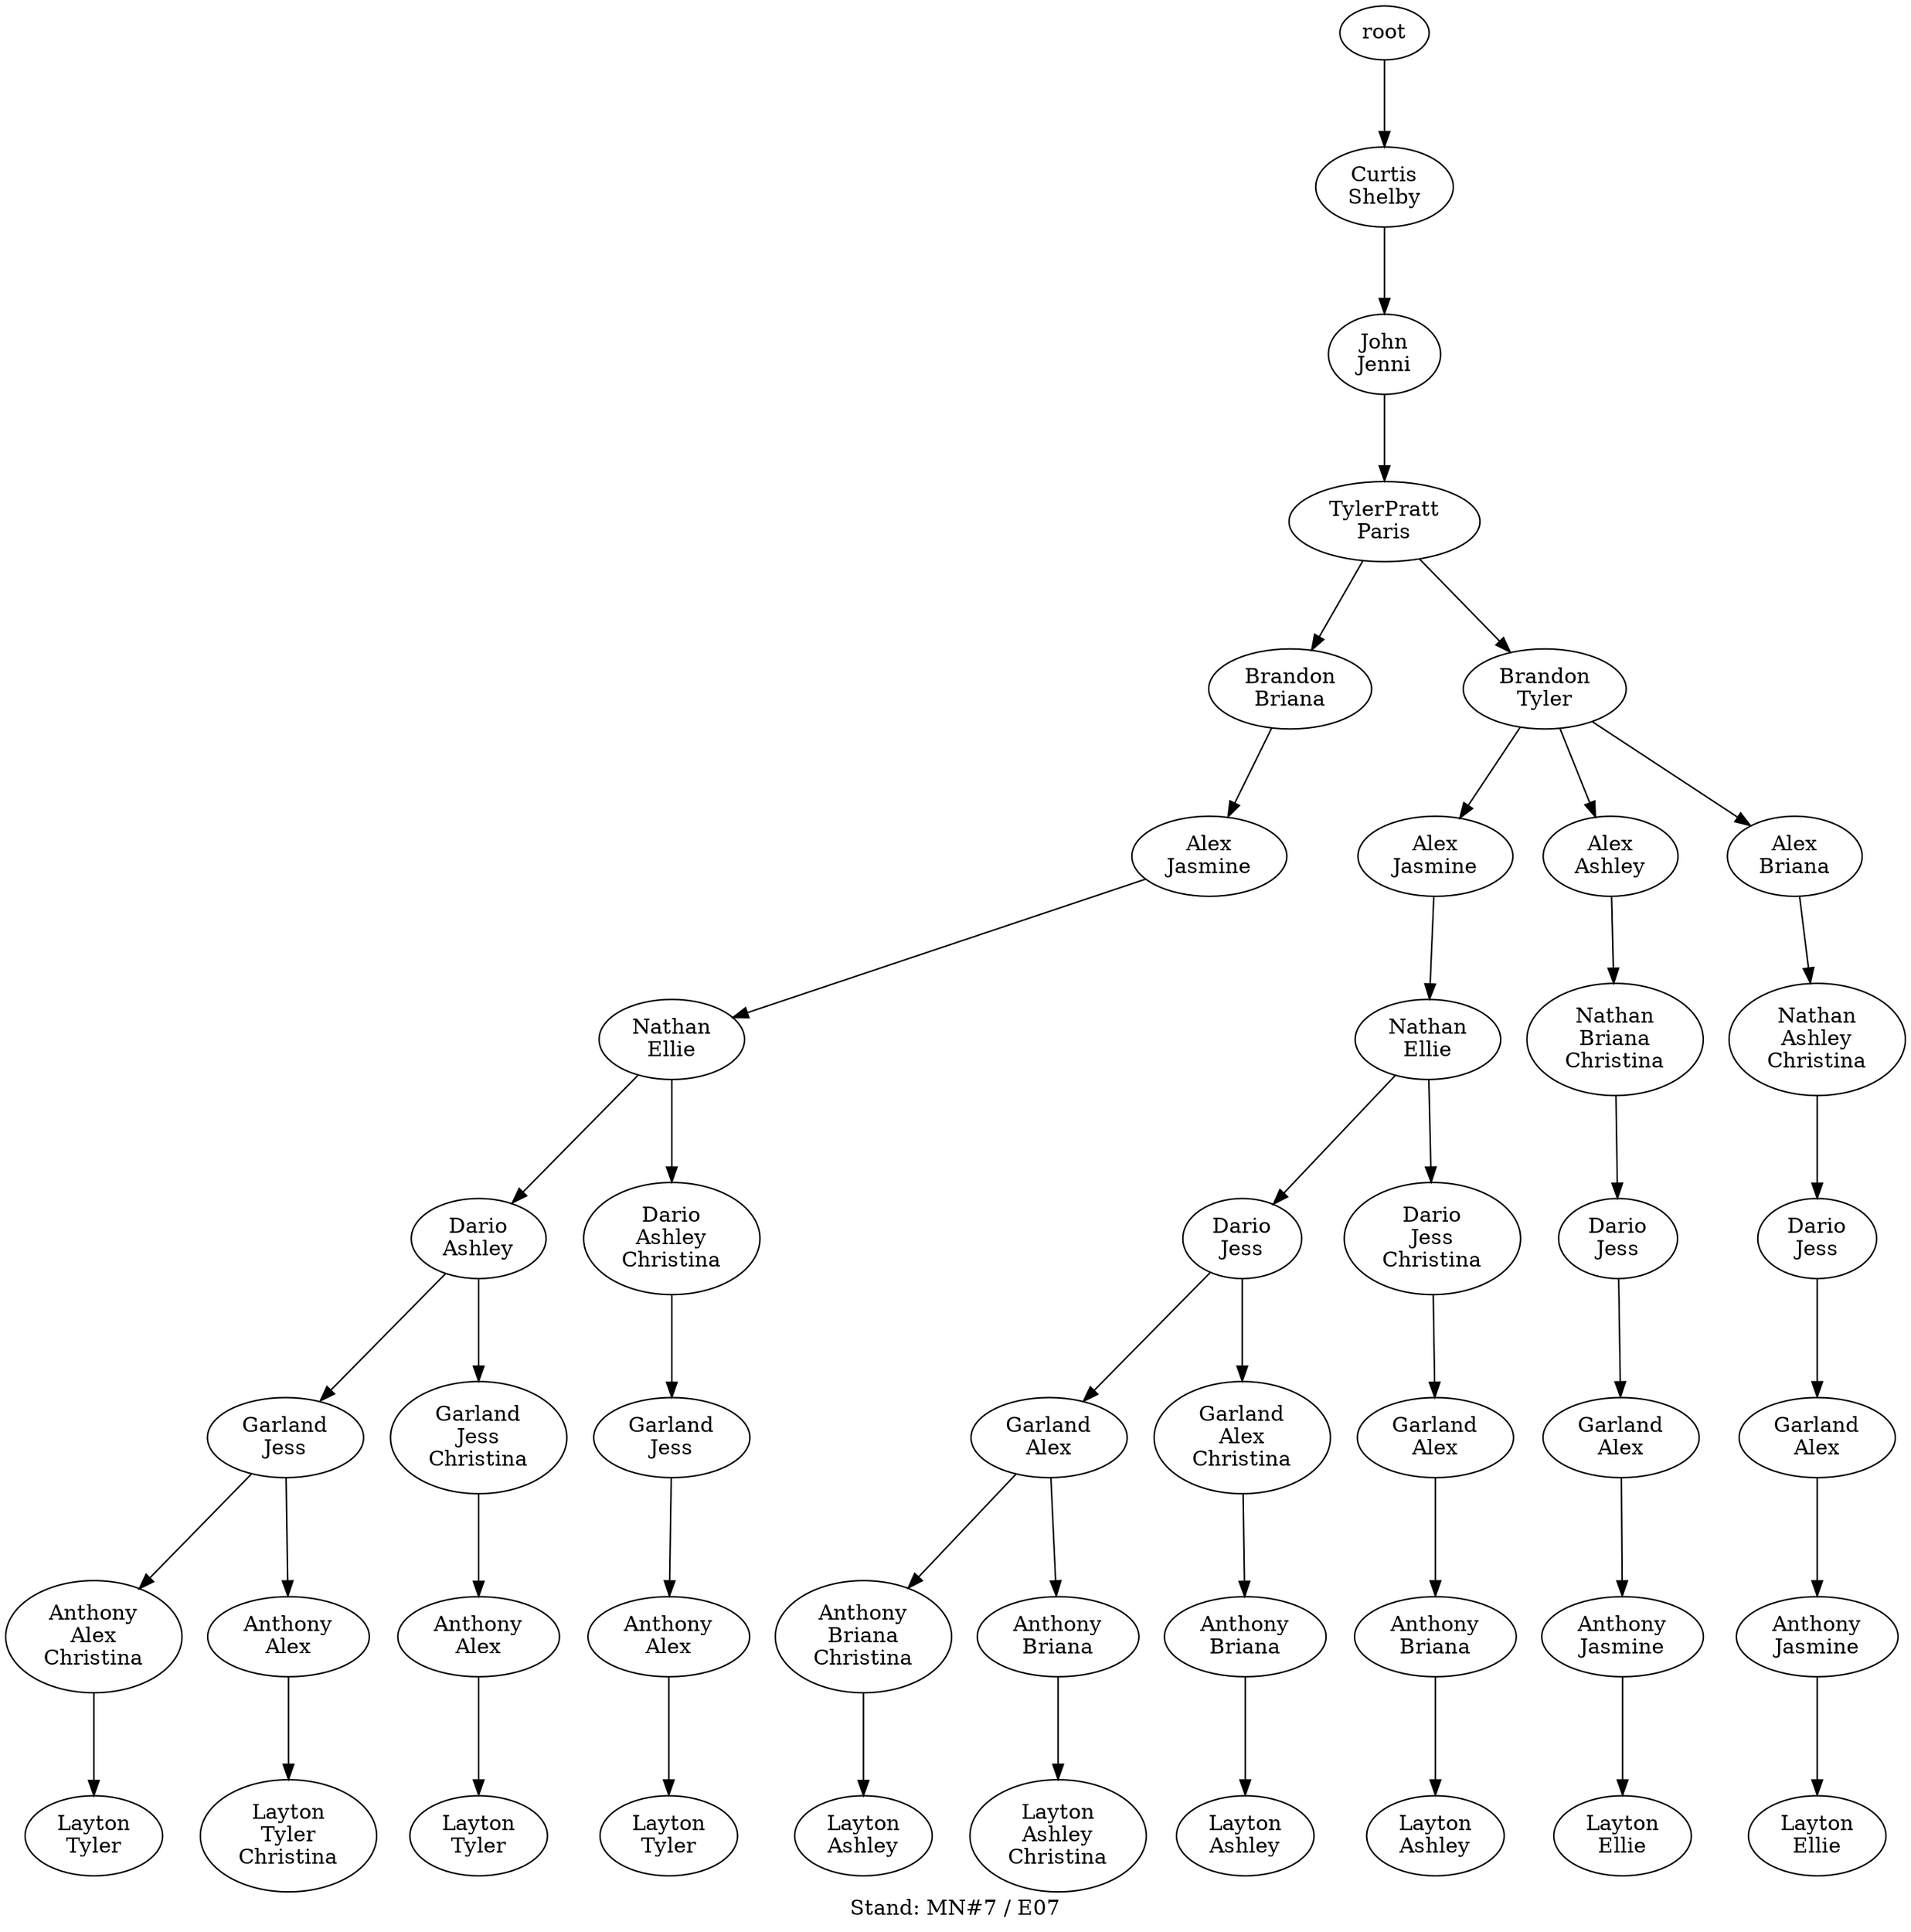 digraph D { labelloc="b"; label="Stand: MN#7 / E07"; ranksep=0.8;
"root/8"[label="Curtis\nShelby"]
"root" -> "root/8";
"root/8/5"[label="John\nJenni"]
"root/8" -> "root/8/5";
"root/8/5/7"[label="TylerPratt\nParis"]
"root/8/5" -> "root/8/5/7";
"root/8/5/7/2"[label="Brandon\nBriana"]
"root/8/5/7" -> "root/8/5/7/2";
"root/8/5/7/2/4"[label="Alex\nJasmine"]
"root/8/5/7/2" -> "root/8/5/7/2/4";
"root/8/5/7/2/4/3"[label="Nathan\nEllie"]
"root/8/5/7/2/4" -> "root/8/5/7/2/4/3";
"root/8/5/7/2/4/3/1"[label="Dario\nAshley"]
"root/8/5/7/2/4/3" -> "root/8/5/7/2/4/3/1";
"root/8/5/7/2/4/3/1/6"[label="Garland\nJess"]
"root/8/5/7/2/4/3/1" -> "root/8/5/7/2/4/3/1/6";
"root/8/5/7/2/4/3/1/6/0,10"[label="Anthony\nAlex\nChristina"]
"root/8/5/7/2/4/3/1/6" -> "root/8/5/7/2/4/3/1/6/0,10";
"root/8/5/7/2/4/3/1/6/0,10/9"[label="Layton\nTyler"]
"root/8/5/7/2/4/3/1/6/0,10" -> "root/8/5/7/2/4/3/1/6/0,10/9";
"root/8/5/7/2/4/3/1,10"[label="Dario\nAshley\nChristina"]
"root/8/5/7/2/4/3" -> "root/8/5/7/2/4/3/1,10";
"root/8/5/7/2/4/3/1,10/6"[label="Garland\nJess"]
"root/8/5/7/2/4/3/1,10" -> "root/8/5/7/2/4/3/1,10/6";
"root/8/5/7/2/4/3/1,10/6/0"[label="Anthony\nAlex"]
"root/8/5/7/2/4/3/1,10/6" -> "root/8/5/7/2/4/3/1,10/6/0";
"root/8/5/7/2/4/3/1,10/6/0/9"[label="Layton\nTyler"]
"root/8/5/7/2/4/3/1,10/6/0" -> "root/8/5/7/2/4/3/1,10/6/0/9";
"root/8/5/7/2/4/3/1/6,10"[label="Garland\nJess\nChristina"]
"root/8/5/7/2/4/3/1" -> "root/8/5/7/2/4/3/1/6,10";
"root/8/5/7/2/4/3/1/6,10/0"[label="Anthony\nAlex"]
"root/8/5/7/2/4/3/1/6,10" -> "root/8/5/7/2/4/3/1/6,10/0";
"root/8/5/7/2/4/3/1/6,10/0/9"[label="Layton\nTyler"]
"root/8/5/7/2/4/3/1/6,10/0" -> "root/8/5/7/2/4/3/1/6,10/0/9";
"root/8/5/7/2/4/3/1/6/0"[label="Anthony\nAlex"]
"root/8/5/7/2/4/3/1/6" -> "root/8/5/7/2/4/3/1/6/0";
"root/8/5/7/2/4/3/1/6/0/9,10"[label="Layton\nTyler\nChristina"]
"root/8/5/7/2/4/3/1/6/0" -> "root/8/5/7/2/4/3/1/6/0/9,10";
"root/8/5/7/9"[label="Brandon\nTyler"]
"root/8/5/7" -> "root/8/5/7/9";
"root/8/5/7/9/4"[label="Alex\nJasmine"]
"root/8/5/7/9" -> "root/8/5/7/9/4";
"root/8/5/7/9/4/3"[label="Nathan\nEllie"]
"root/8/5/7/9/4" -> "root/8/5/7/9/4/3";
"root/8/5/7/9/4/3/6"[label="Dario\nJess"]
"root/8/5/7/9/4/3" -> "root/8/5/7/9/4/3/6";
"root/8/5/7/9/4/3/6/0"[label="Garland\nAlex"]
"root/8/5/7/9/4/3/6" -> "root/8/5/7/9/4/3/6/0";
"root/8/5/7/9/4/3/6/0/2,10"[label="Anthony\nBriana\nChristina"]
"root/8/5/7/9/4/3/6/0" -> "root/8/5/7/9/4/3/6/0/2,10";
"root/8/5/7/9/4/3/6/0/2,10/1"[label="Layton\nAshley"]
"root/8/5/7/9/4/3/6/0/2,10" -> "root/8/5/7/9/4/3/6/0/2,10/1";
"root/8/5/7/9/4/3/6,10"[label="Dario\nJess\nChristina"]
"root/8/5/7/9/4/3" -> "root/8/5/7/9/4/3/6,10";
"root/8/5/7/9/4/3/6,10/0"[label="Garland\nAlex"]
"root/8/5/7/9/4/3/6,10" -> "root/8/5/7/9/4/3/6,10/0";
"root/8/5/7/9/4/3/6,10/0/2"[label="Anthony\nBriana"]
"root/8/5/7/9/4/3/6,10/0" -> "root/8/5/7/9/4/3/6,10/0/2";
"root/8/5/7/9/4/3/6,10/0/2/1"[label="Layton\nAshley"]
"root/8/5/7/9/4/3/6,10/0/2" -> "root/8/5/7/9/4/3/6,10/0/2/1";
"root/8/5/7/9/4/3/6/0,10"[label="Garland\nAlex\nChristina"]
"root/8/5/7/9/4/3/6" -> "root/8/5/7/9/4/3/6/0,10";
"root/8/5/7/9/4/3/6/0,10/2"[label="Anthony\nBriana"]
"root/8/5/7/9/4/3/6/0,10" -> "root/8/5/7/9/4/3/6/0,10/2";
"root/8/5/7/9/4/3/6/0,10/2/1"[label="Layton\nAshley"]
"root/8/5/7/9/4/3/6/0,10/2" -> "root/8/5/7/9/4/3/6/0,10/2/1";
"root/8/5/7/9/4/3/6/0/2"[label="Anthony\nBriana"]
"root/8/5/7/9/4/3/6/0" -> "root/8/5/7/9/4/3/6/0/2";
"root/8/5/7/9/4/3/6/0/2/1,10"[label="Layton\nAshley\nChristina"]
"root/8/5/7/9/4/3/6/0/2" -> "root/8/5/7/9/4/3/6/0/2/1,10";
"root/8/5/7/9/1"[label="Alex\nAshley"]
"root/8/5/7/9" -> "root/8/5/7/9/1";
"root/8/5/7/9/1/2,10"[label="Nathan\nBriana\nChristina"]
"root/8/5/7/9/1" -> "root/8/5/7/9/1/2,10";
"root/8/5/7/9/1/2,10/6"[label="Dario\nJess"]
"root/8/5/7/9/1/2,10" -> "root/8/5/7/9/1/2,10/6";
"root/8/5/7/9/1/2,10/6/0"[label="Garland\nAlex"]
"root/8/5/7/9/1/2,10/6" -> "root/8/5/7/9/1/2,10/6/0";
"root/8/5/7/9/1/2,10/6/0/4"[label="Anthony\nJasmine"]
"root/8/5/7/9/1/2,10/6/0" -> "root/8/5/7/9/1/2,10/6/0/4";
"root/8/5/7/9/1/2,10/6/0/4/3"[label="Layton\nEllie"]
"root/8/5/7/9/1/2,10/6/0/4" -> "root/8/5/7/9/1/2,10/6/0/4/3";
"root/8/5/7/9/2"[label="Alex\nBriana"]
"root/8/5/7/9" -> "root/8/5/7/9/2";
"root/8/5/7/9/2/1,10"[label="Nathan\nAshley\nChristina"]
"root/8/5/7/9/2" -> "root/8/5/7/9/2/1,10";
"root/8/5/7/9/2/1,10/6"[label="Dario\nJess"]
"root/8/5/7/9/2/1,10" -> "root/8/5/7/9/2/1,10/6";
"root/8/5/7/9/2/1,10/6/0"[label="Garland\nAlex"]
"root/8/5/7/9/2/1,10/6" -> "root/8/5/7/9/2/1,10/6/0";
"root/8/5/7/9/2/1,10/6/0/4"[label="Anthony\nJasmine"]
"root/8/5/7/9/2/1,10/6/0" -> "root/8/5/7/9/2/1,10/6/0/4";
"root/8/5/7/9/2/1,10/6/0/4/3"[label="Layton\nEllie"]
"root/8/5/7/9/2/1,10/6/0/4" -> "root/8/5/7/9/2/1,10/6/0/4/3";
}
